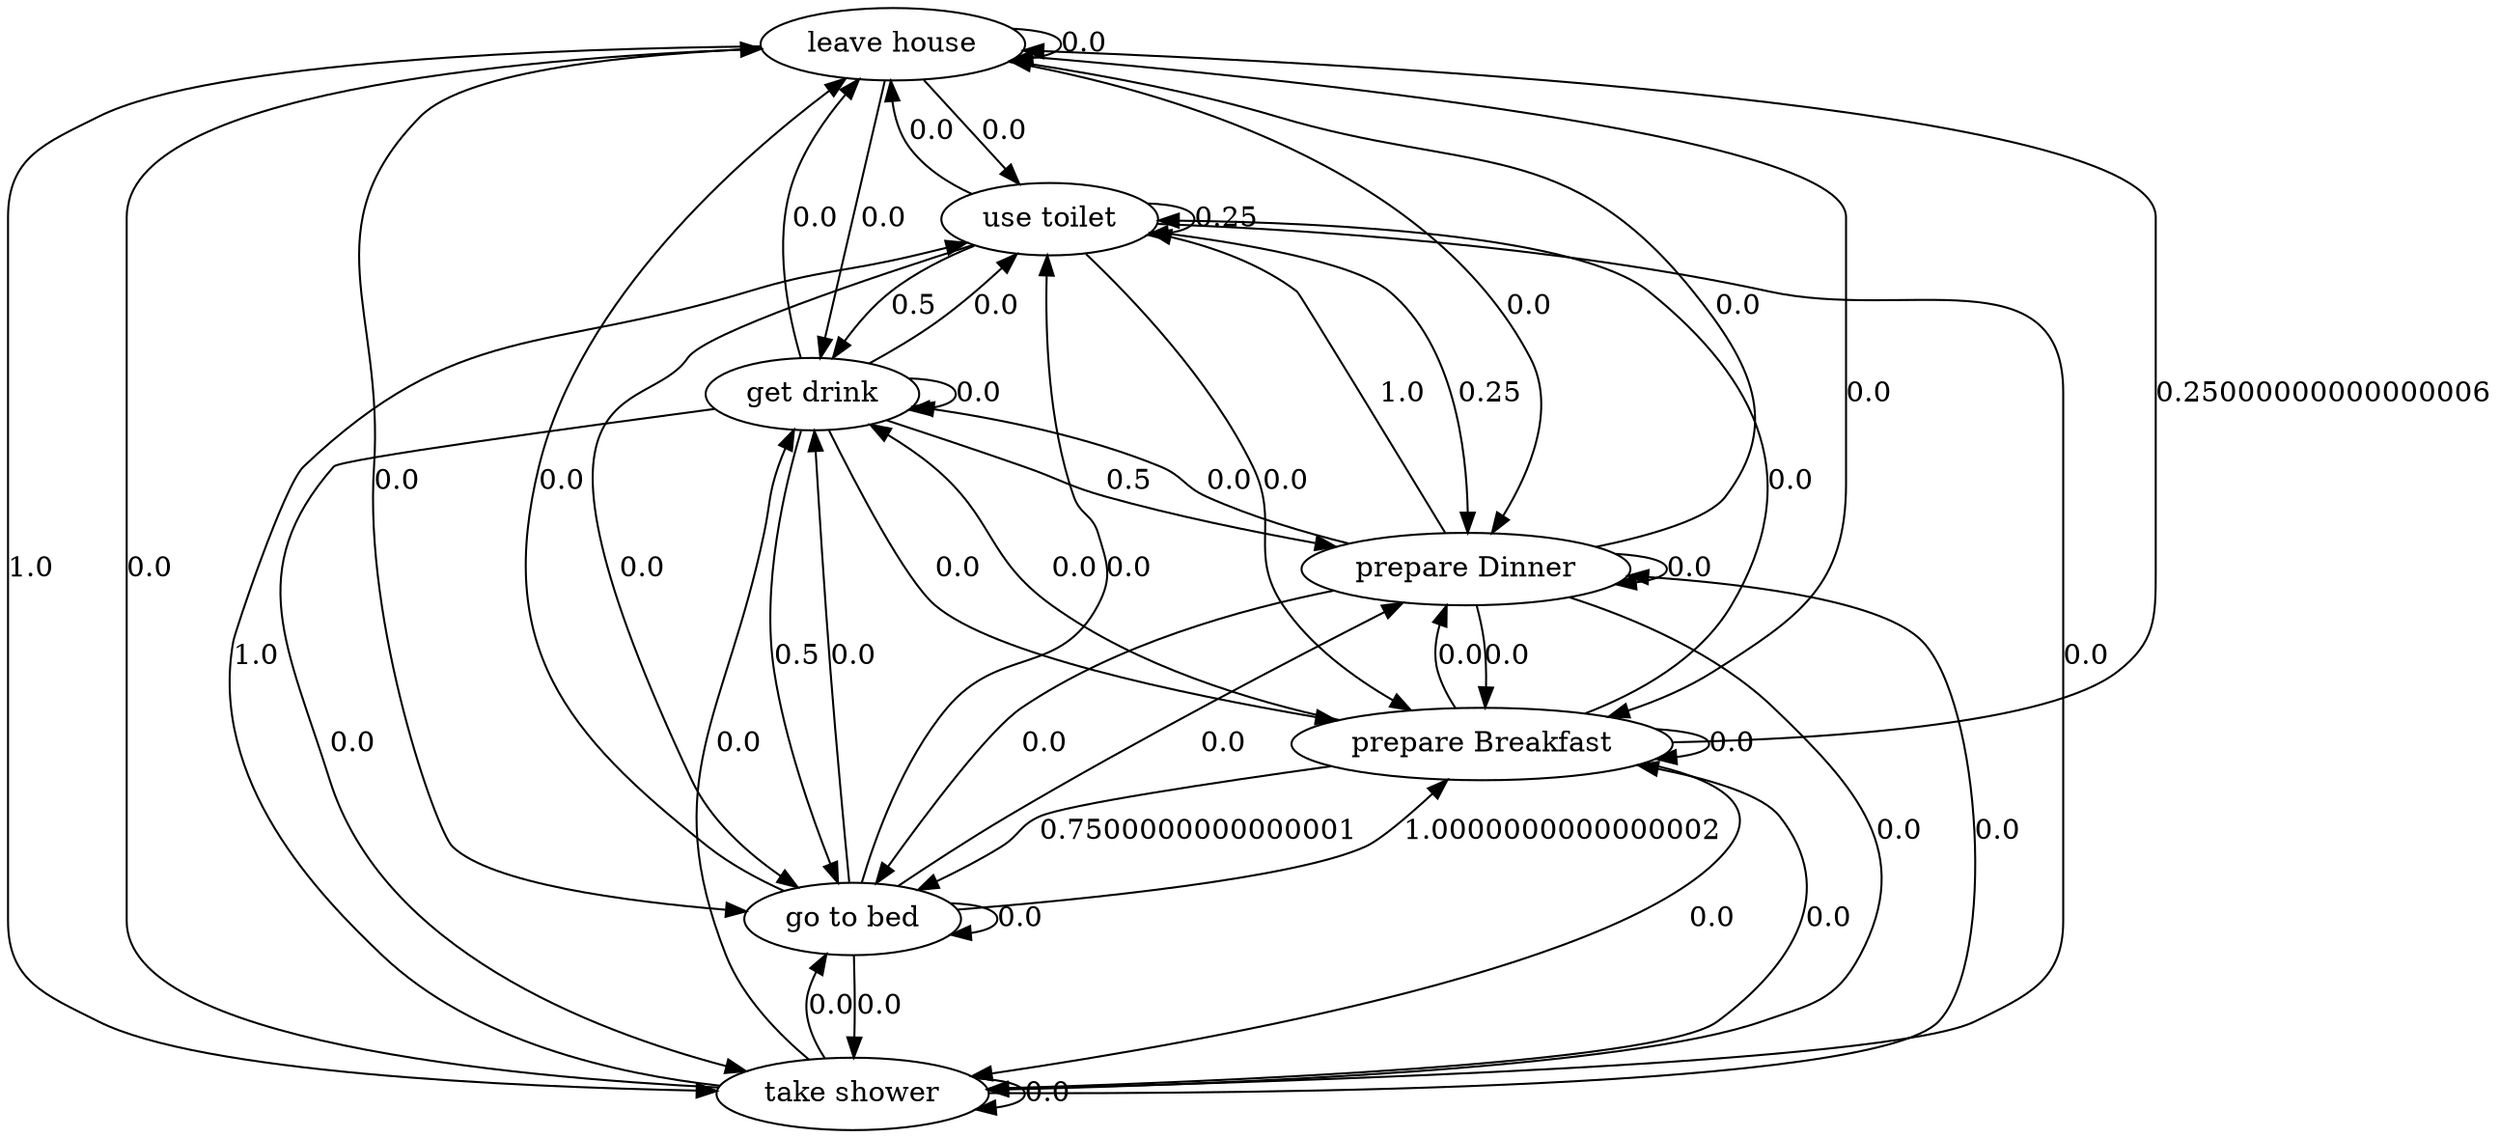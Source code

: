 digraph {
	1 [label="leave house"]
	4 [label="use toilet"]
	5 [label="take shower"]
	10 [label="go to bed"]
	13 [label="prepare Breakfast"]
	15 [label="prepare Dinner"]
	17 [label="get drink"]
	1 -> 1 [label=0.0]
	1 -> 4 [label=0.0]
	1 -> 5 [label=1.0]
	1 -> 10 [label=0.0]
	1 -> 13 [label=0.0]
	1 -> 15 [label=0.0]
	1 -> 17 [label=0.0]
	4 -> 1 [label=0.0]
	4 -> 4 [label=0.25]
	4 -> 5 [label=0.0]
	4 -> 10 [label=0.0]
	4 -> 13 [label=0.0]
	4 -> 15 [label=0.25]
	4 -> 17 [label=0.5]
	5 -> 1 [label=0.0]
	5 -> 4 [label=1.0]
	5 -> 5 [label=0.0]
	5 -> 10 [label=0.0]
	5 -> 13 [label=0.0]
	5 -> 15 [label=0.0]
	5 -> 17 [label=0.0]
	10 -> 1 [label=0.0]
	10 -> 4 [label=0.0]
	10 -> 5 [label=0.0]
	10 -> 10 [label=0.0]
	10 -> 13 [label=1.0000000000000002]
	10 -> 15 [label=0.0]
	10 -> 17 [label=0.0]
	13 -> 1 [label=0.25000000000000006]
	13 -> 4 [label=0.0]
	13 -> 5 [label=0.0]
	13 -> 10 [label=0.7500000000000001]
	13 -> 13 [label=0.0]
	13 -> 15 [label=0.0]
	13 -> 17 [label=0.0]
	15 -> 1 [label=0.0]
	15 -> 4 [label=1.0]
	15 -> 5 [label=0.0]
	15 -> 10 [label=0.0]
	15 -> 13 [label=0.0]
	15 -> 15 [label=0.0]
	15 -> 17 [label=0.0]
	17 -> 1 [label=0.0]
	17 -> 4 [label=0.0]
	17 -> 5 [label=0.0]
	17 -> 10 [label=0.5]
	17 -> 13 [label=0.0]
	17 -> 15 [label=0.5]
	17 -> 17 [label=0.0]
}
